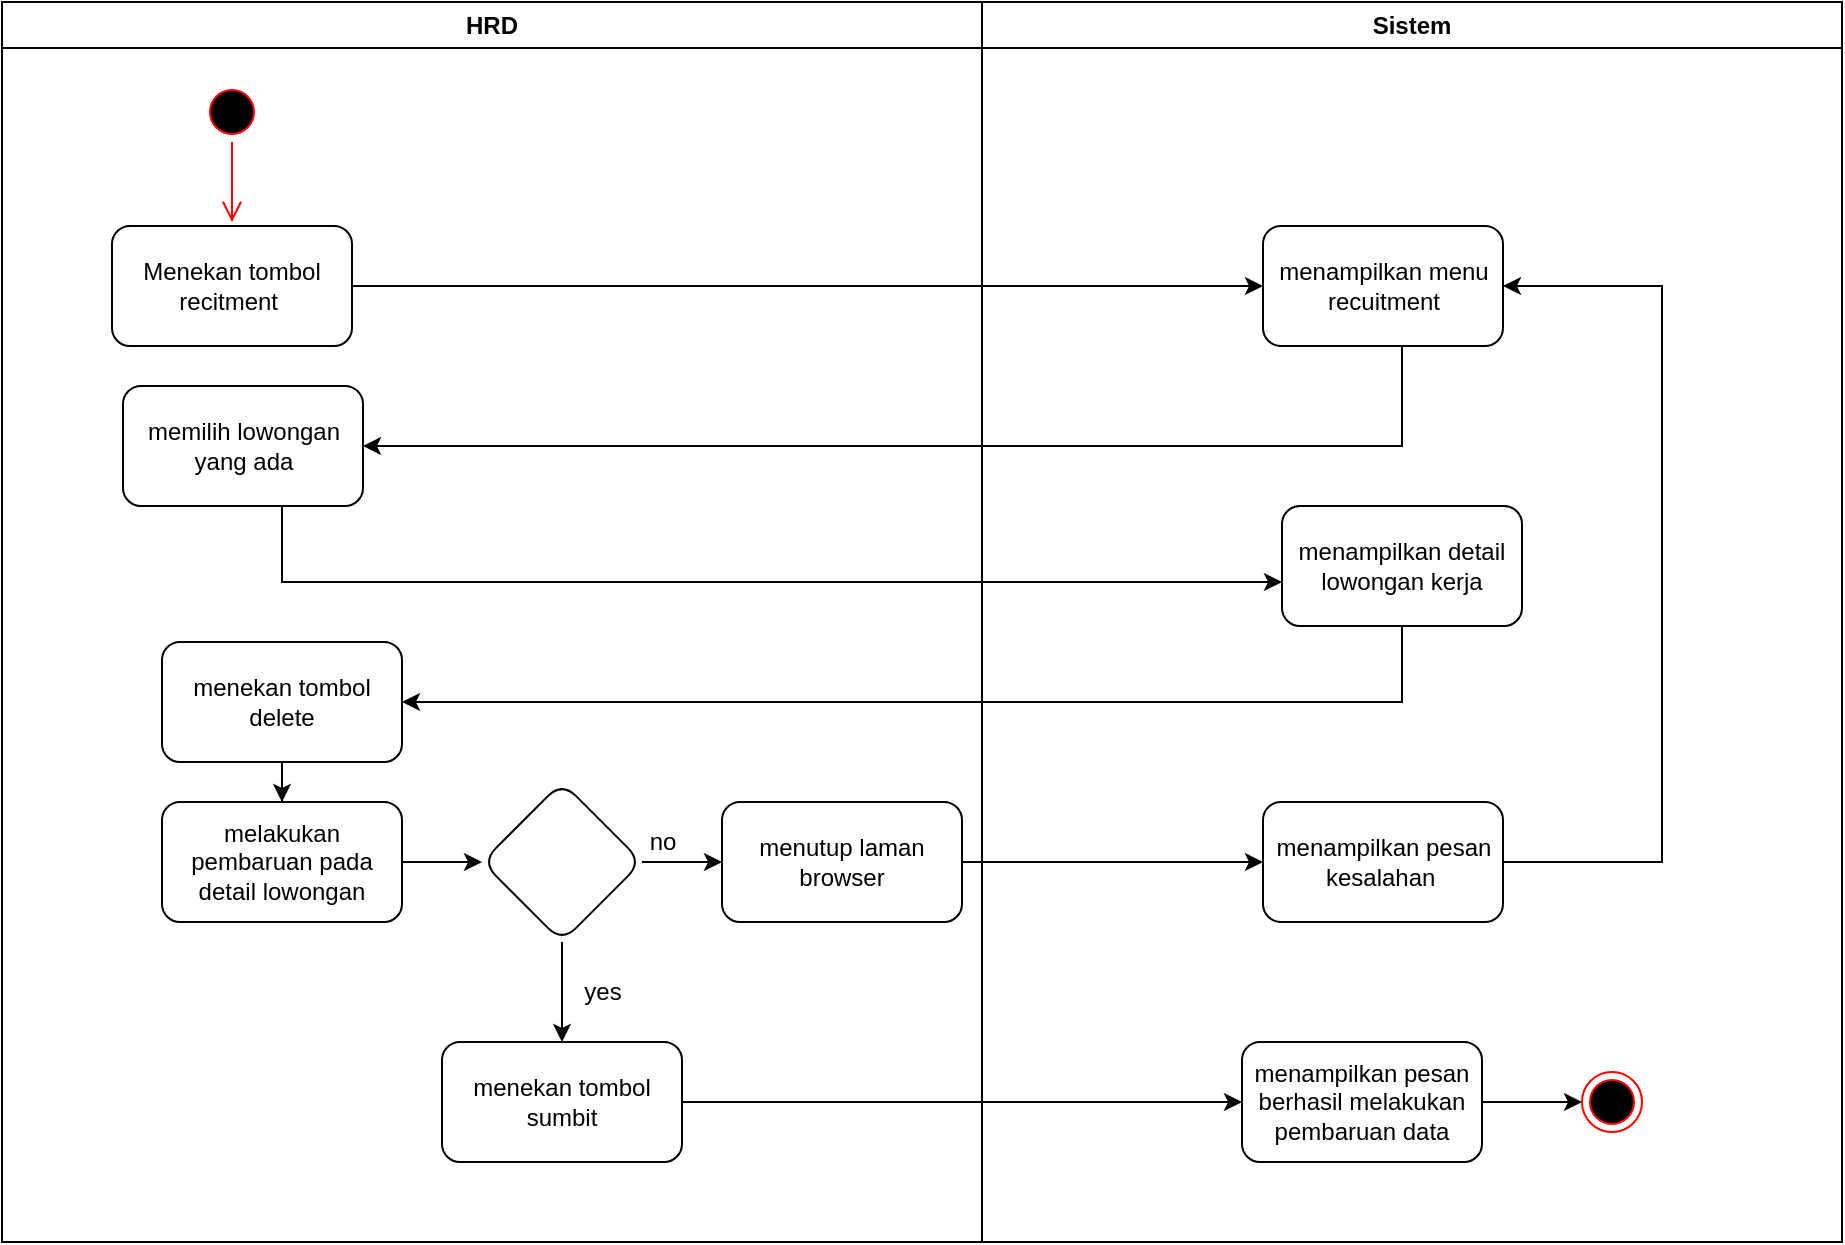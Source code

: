 <mxfile version="20.8.3" type="github">
  <diagram name="Page-1" id="e7e014a7-5840-1c2e-5031-d8a46d1fe8dd">
    <mxGraphModel dx="2238" dy="1356" grid="1" gridSize="10" guides="1" tooltips="1" connect="1" arrows="1" fold="1" page="1" pageScale="1" pageWidth="1169" pageHeight="826" background="none" math="0" shadow="0">
      <root>
        <mxCell id="0" />
        <mxCell id="1" parent="0" />
        <mxCell id="b1CHY-cMupSi3q35blBc-41" value="HRD" style="swimlane;whiteSpace=wrap;startSize=23;" parent="1" vertex="1">
          <mxGeometry x="-1120" y="120" width="490" height="620" as="geometry" />
        </mxCell>
        <mxCell id="b1CHY-cMupSi3q35blBc-42" value="" style="ellipse;shape=startState;fillColor=#000000;strokeColor=#ff0000;" parent="b1CHY-cMupSi3q35blBc-41" vertex="1">
          <mxGeometry x="100" y="40" width="30" height="30" as="geometry" />
        </mxCell>
        <mxCell id="b1CHY-cMupSi3q35blBc-43" value="" style="edgeStyle=elbowEdgeStyle;elbow=horizontal;verticalAlign=bottom;endArrow=open;endSize=8;strokeColor=#FF0000;endFill=1;rounded=0" parent="b1CHY-cMupSi3q35blBc-41" source="b1CHY-cMupSi3q35blBc-42" edge="1">
          <mxGeometry x="100" y="40" as="geometry">
            <mxPoint x="115.167" y="110" as="targetPoint" />
          </mxGeometry>
        </mxCell>
        <mxCell id="b1CHY-cMupSi3q35blBc-44" value="Menekan tombol recitment&amp;nbsp;" style="rounded=1;whiteSpace=wrap;html=1;" parent="b1CHY-cMupSi3q35blBc-41" vertex="1">
          <mxGeometry x="55" y="112" width="120" height="60" as="geometry" />
        </mxCell>
        <mxCell id="b1CHY-cMupSi3q35blBc-46" value="memilih lowongan yang ada" style="whiteSpace=wrap;html=1;fillColor=rgb(255, 255, 255);strokeColor=rgb(0, 0, 0);fontColor=rgb(0, 0, 0);rounded=1;" parent="b1CHY-cMupSi3q35blBc-41" vertex="1">
          <mxGeometry x="60.5" y="192" width="120" height="60" as="geometry" />
        </mxCell>
        <mxCell id="Lv6QTMjX_OQFczKJ63qD-4" value="" style="edgeStyle=orthogonalEdgeStyle;rounded=0;orthogonalLoop=1;jettySize=auto;html=1;" edge="1" parent="b1CHY-cMupSi3q35blBc-41" source="Lv6QTMjX_OQFczKJ63qD-1" target="Lv6QTMjX_OQFczKJ63qD-3">
          <mxGeometry relative="1" as="geometry" />
        </mxCell>
        <mxCell id="Lv6QTMjX_OQFczKJ63qD-1" value="menekan tombol delete" style="whiteSpace=wrap;html=1;fillColor=rgb(255, 255, 255);strokeColor=rgb(0, 0, 0);fontColor=rgb(0, 0, 0);rounded=1;" vertex="1" parent="b1CHY-cMupSi3q35blBc-41">
          <mxGeometry x="80" y="320" width="120" height="60" as="geometry" />
        </mxCell>
        <mxCell id="Lv6QTMjX_OQFczKJ63qD-15" value="" style="edgeStyle=orthogonalEdgeStyle;rounded=0;orthogonalLoop=1;jettySize=auto;html=1;" edge="1" parent="b1CHY-cMupSi3q35blBc-41" source="Lv6QTMjX_OQFczKJ63qD-3" target="Lv6QTMjX_OQFczKJ63qD-14">
          <mxGeometry relative="1" as="geometry" />
        </mxCell>
        <mxCell id="Lv6QTMjX_OQFczKJ63qD-3" value="melakukan pembaruan pada detail lowongan" style="whiteSpace=wrap;html=1;fillColor=rgb(255, 255, 255);strokeColor=rgb(0, 0, 0);fontColor=rgb(0, 0, 0);rounded=1;" vertex="1" parent="b1CHY-cMupSi3q35blBc-41">
          <mxGeometry x="80" y="400" width="120" height="60" as="geometry" />
        </mxCell>
        <mxCell id="Lv6QTMjX_OQFczKJ63qD-17" value="" style="edgeStyle=orthogonalEdgeStyle;rounded=0;orthogonalLoop=1;jettySize=auto;html=1;" edge="1" parent="b1CHY-cMupSi3q35blBc-41" source="Lv6QTMjX_OQFczKJ63qD-14" target="Lv6QTMjX_OQFczKJ63qD-16">
          <mxGeometry relative="1" as="geometry" />
        </mxCell>
        <mxCell id="Lv6QTMjX_OQFczKJ63qD-19" value="" style="edgeStyle=orthogonalEdgeStyle;rounded=0;orthogonalLoop=1;jettySize=auto;html=1;" edge="1" parent="b1CHY-cMupSi3q35blBc-41" source="Lv6QTMjX_OQFczKJ63qD-14" target="Lv6QTMjX_OQFczKJ63qD-18">
          <mxGeometry relative="1" as="geometry" />
        </mxCell>
        <mxCell id="Lv6QTMjX_OQFczKJ63qD-14" value="" style="rhombus;whiteSpace=wrap;html=1;fillColor=rgb(255, 255, 255);strokeColor=rgb(0, 0, 0);fontColor=rgb(0, 0, 0);rounded=1;" vertex="1" parent="b1CHY-cMupSi3q35blBc-41">
          <mxGeometry x="240" y="390" width="80" height="80" as="geometry" />
        </mxCell>
        <mxCell id="Lv6QTMjX_OQFczKJ63qD-16" value="menekan tombol sumbit" style="whiteSpace=wrap;html=1;fillColor=rgb(255, 255, 255);strokeColor=rgb(0, 0, 0);fontColor=rgb(0, 0, 0);rounded=1;" vertex="1" parent="b1CHY-cMupSi3q35blBc-41">
          <mxGeometry x="220" y="520" width="120" height="60" as="geometry" />
        </mxCell>
        <mxCell id="Lv6QTMjX_OQFczKJ63qD-18" value="menutup laman browser" style="whiteSpace=wrap;html=1;fillColor=rgb(255, 255, 255);strokeColor=rgb(0, 0, 0);fontColor=rgb(0, 0, 0);rounded=1;" vertex="1" parent="b1CHY-cMupSi3q35blBc-41">
          <mxGeometry x="360" y="400" width="120" height="60" as="geometry" />
        </mxCell>
        <mxCell id="Lv6QTMjX_OQFczKJ63qD-24" value="yes" style="text;html=1;align=center;verticalAlign=middle;resizable=0;points=[];autosize=1;strokeColor=none;fillColor=none;" vertex="1" parent="b1CHY-cMupSi3q35blBc-41">
          <mxGeometry x="280" y="480" width="40" height="30" as="geometry" />
        </mxCell>
        <mxCell id="b1CHY-cMupSi3q35blBc-54" value="Sistem" style="swimlane;whiteSpace=wrap" parent="1" vertex="1">
          <mxGeometry x="-630" y="120" width="430" height="620" as="geometry" />
        </mxCell>
        <mxCell id="b1CHY-cMupSi3q35blBc-55" value="menampilkan menu recuitment" style="whiteSpace=wrap;html=1;fillColor=rgb(255, 255, 255);strokeColor=rgb(0, 0, 0);fontColor=rgb(0, 0, 0);rounded=1;" parent="b1CHY-cMupSi3q35blBc-54" vertex="1">
          <mxGeometry x="140.5" y="112" width="120" height="60" as="geometry" />
        </mxCell>
        <mxCell id="b1CHY-cMupSi3q35blBc-47" value="menampilkan detail lowongan kerja" style="whiteSpace=wrap;html=1;fillColor=rgb(255, 255, 255);strokeColor=rgb(0, 0, 0);fontColor=rgb(0, 0, 0);rounded=1;" parent="b1CHY-cMupSi3q35blBc-54" vertex="1">
          <mxGeometry x="150" y="252" width="120" height="60" as="geometry" />
        </mxCell>
        <mxCell id="Lv6QTMjX_OQFczKJ63qD-13" value="" style="edgeStyle=orthogonalEdgeStyle;rounded=0;orthogonalLoop=1;jettySize=auto;html=1;" edge="1" parent="b1CHY-cMupSi3q35blBc-54" source="Lv6QTMjX_OQFczKJ63qD-10" target="Lv6QTMjX_OQFczKJ63qD-12">
          <mxGeometry relative="1" as="geometry" />
        </mxCell>
        <mxCell id="Lv6QTMjX_OQFczKJ63qD-10" value="menampilkan pesan berhasil melakukan pembaruan data" style="whiteSpace=wrap;html=1;fillColor=rgb(255, 255, 255);strokeColor=rgb(0, 0, 0);fontColor=rgb(0, 0, 0);rounded=1;" vertex="1" parent="b1CHY-cMupSi3q35blBc-54">
          <mxGeometry x="130" y="520" width="120" height="60" as="geometry" />
        </mxCell>
        <mxCell id="Lv6QTMjX_OQFczKJ63qD-12" value="" style="ellipse;html=1;shape=endState;fillColor=#000000;strokeColor=#ff0000;" vertex="1" parent="b1CHY-cMupSi3q35blBc-54">
          <mxGeometry x="300" y="535" width="30" height="30" as="geometry" />
        </mxCell>
        <mxCell id="Lv6QTMjX_OQFczKJ63qD-22" style="edgeStyle=orthogonalEdgeStyle;rounded=0;orthogonalLoop=1;jettySize=auto;html=1;entryX=1;entryY=0.5;entryDx=0;entryDy=0;" edge="1" parent="b1CHY-cMupSi3q35blBc-54" source="Lv6QTMjX_OQFczKJ63qD-20" target="b1CHY-cMupSi3q35blBc-55">
          <mxGeometry relative="1" as="geometry">
            <Array as="points">
              <mxPoint x="340" y="430" />
              <mxPoint x="340" y="142" />
            </Array>
          </mxGeometry>
        </mxCell>
        <mxCell id="Lv6QTMjX_OQFczKJ63qD-20" value="menampilkan pesan kesalahan&amp;nbsp;" style="whiteSpace=wrap;html=1;fillColor=rgb(255, 255, 255);strokeColor=rgb(0, 0, 0);fontColor=rgb(0, 0, 0);rounded=1;" vertex="1" parent="b1CHY-cMupSi3q35blBc-54">
          <mxGeometry x="140.5" y="400" width="120" height="60" as="geometry" />
        </mxCell>
        <mxCell id="b1CHY-cMupSi3q35blBc-61" value="" style="edgeStyle=orthogonalEdgeStyle;rounded=0;orthogonalLoop=1;jettySize=auto;html=1;" parent="1" source="b1CHY-cMupSi3q35blBc-44" target="b1CHY-cMupSi3q35blBc-55" edge="1">
          <mxGeometry relative="1" as="geometry" />
        </mxCell>
        <mxCell id="b1CHY-cMupSi3q35blBc-62" value="" style="edgeStyle=orthogonalEdgeStyle;rounded=0;orthogonalLoop=1;jettySize=auto;html=1;" parent="1" source="b1CHY-cMupSi3q35blBc-55" target="b1CHY-cMupSi3q35blBc-46" edge="1">
          <mxGeometry relative="1" as="geometry">
            <Array as="points">
              <mxPoint x="-420" y="342" />
            </Array>
          </mxGeometry>
        </mxCell>
        <mxCell id="b1CHY-cMupSi3q35blBc-45" value="" style="edgeStyle=orthogonalEdgeStyle;rounded=0;orthogonalLoop=1;jettySize=auto;html=1;" parent="1" source="b1CHY-cMupSi3q35blBc-46" target="b1CHY-cMupSi3q35blBc-47" edge="1">
          <mxGeometry relative="1" as="geometry">
            <Array as="points">
              <mxPoint x="-980" y="410" />
            </Array>
          </mxGeometry>
        </mxCell>
        <mxCell id="Lv6QTMjX_OQFczKJ63qD-2" value="" style="edgeStyle=orthogonalEdgeStyle;rounded=0;orthogonalLoop=1;jettySize=auto;html=1;" edge="1" parent="1" source="b1CHY-cMupSi3q35blBc-47" target="Lv6QTMjX_OQFczKJ63qD-1">
          <mxGeometry relative="1" as="geometry">
            <Array as="points">
              <mxPoint x="-420" y="470" />
            </Array>
          </mxGeometry>
        </mxCell>
        <mxCell id="Lv6QTMjX_OQFczKJ63qD-11" value="" style="edgeStyle=orthogonalEdgeStyle;rounded=0;orthogonalLoop=1;jettySize=auto;html=1;exitX=1;exitY=0.5;exitDx=0;exitDy=0;" edge="1" parent="1" source="Lv6QTMjX_OQFczKJ63qD-16" target="Lv6QTMjX_OQFczKJ63qD-10">
          <mxGeometry relative="1" as="geometry">
            <mxPoint x="-700" y="550.091" as="sourcePoint" />
          </mxGeometry>
        </mxCell>
        <mxCell id="Lv6QTMjX_OQFczKJ63qD-21" value="" style="edgeStyle=orthogonalEdgeStyle;rounded=0;orthogonalLoop=1;jettySize=auto;html=1;" edge="1" parent="1" source="Lv6QTMjX_OQFczKJ63qD-18" target="Lv6QTMjX_OQFczKJ63qD-20">
          <mxGeometry relative="1" as="geometry" />
        </mxCell>
        <mxCell id="Lv6QTMjX_OQFczKJ63qD-23" value="no" style="text;html=1;align=center;verticalAlign=middle;resizable=0;points=[];autosize=1;strokeColor=none;fillColor=none;" vertex="1" parent="1">
          <mxGeometry x="-810" y="525" width="40" height="30" as="geometry" />
        </mxCell>
      </root>
    </mxGraphModel>
  </diagram>
</mxfile>
